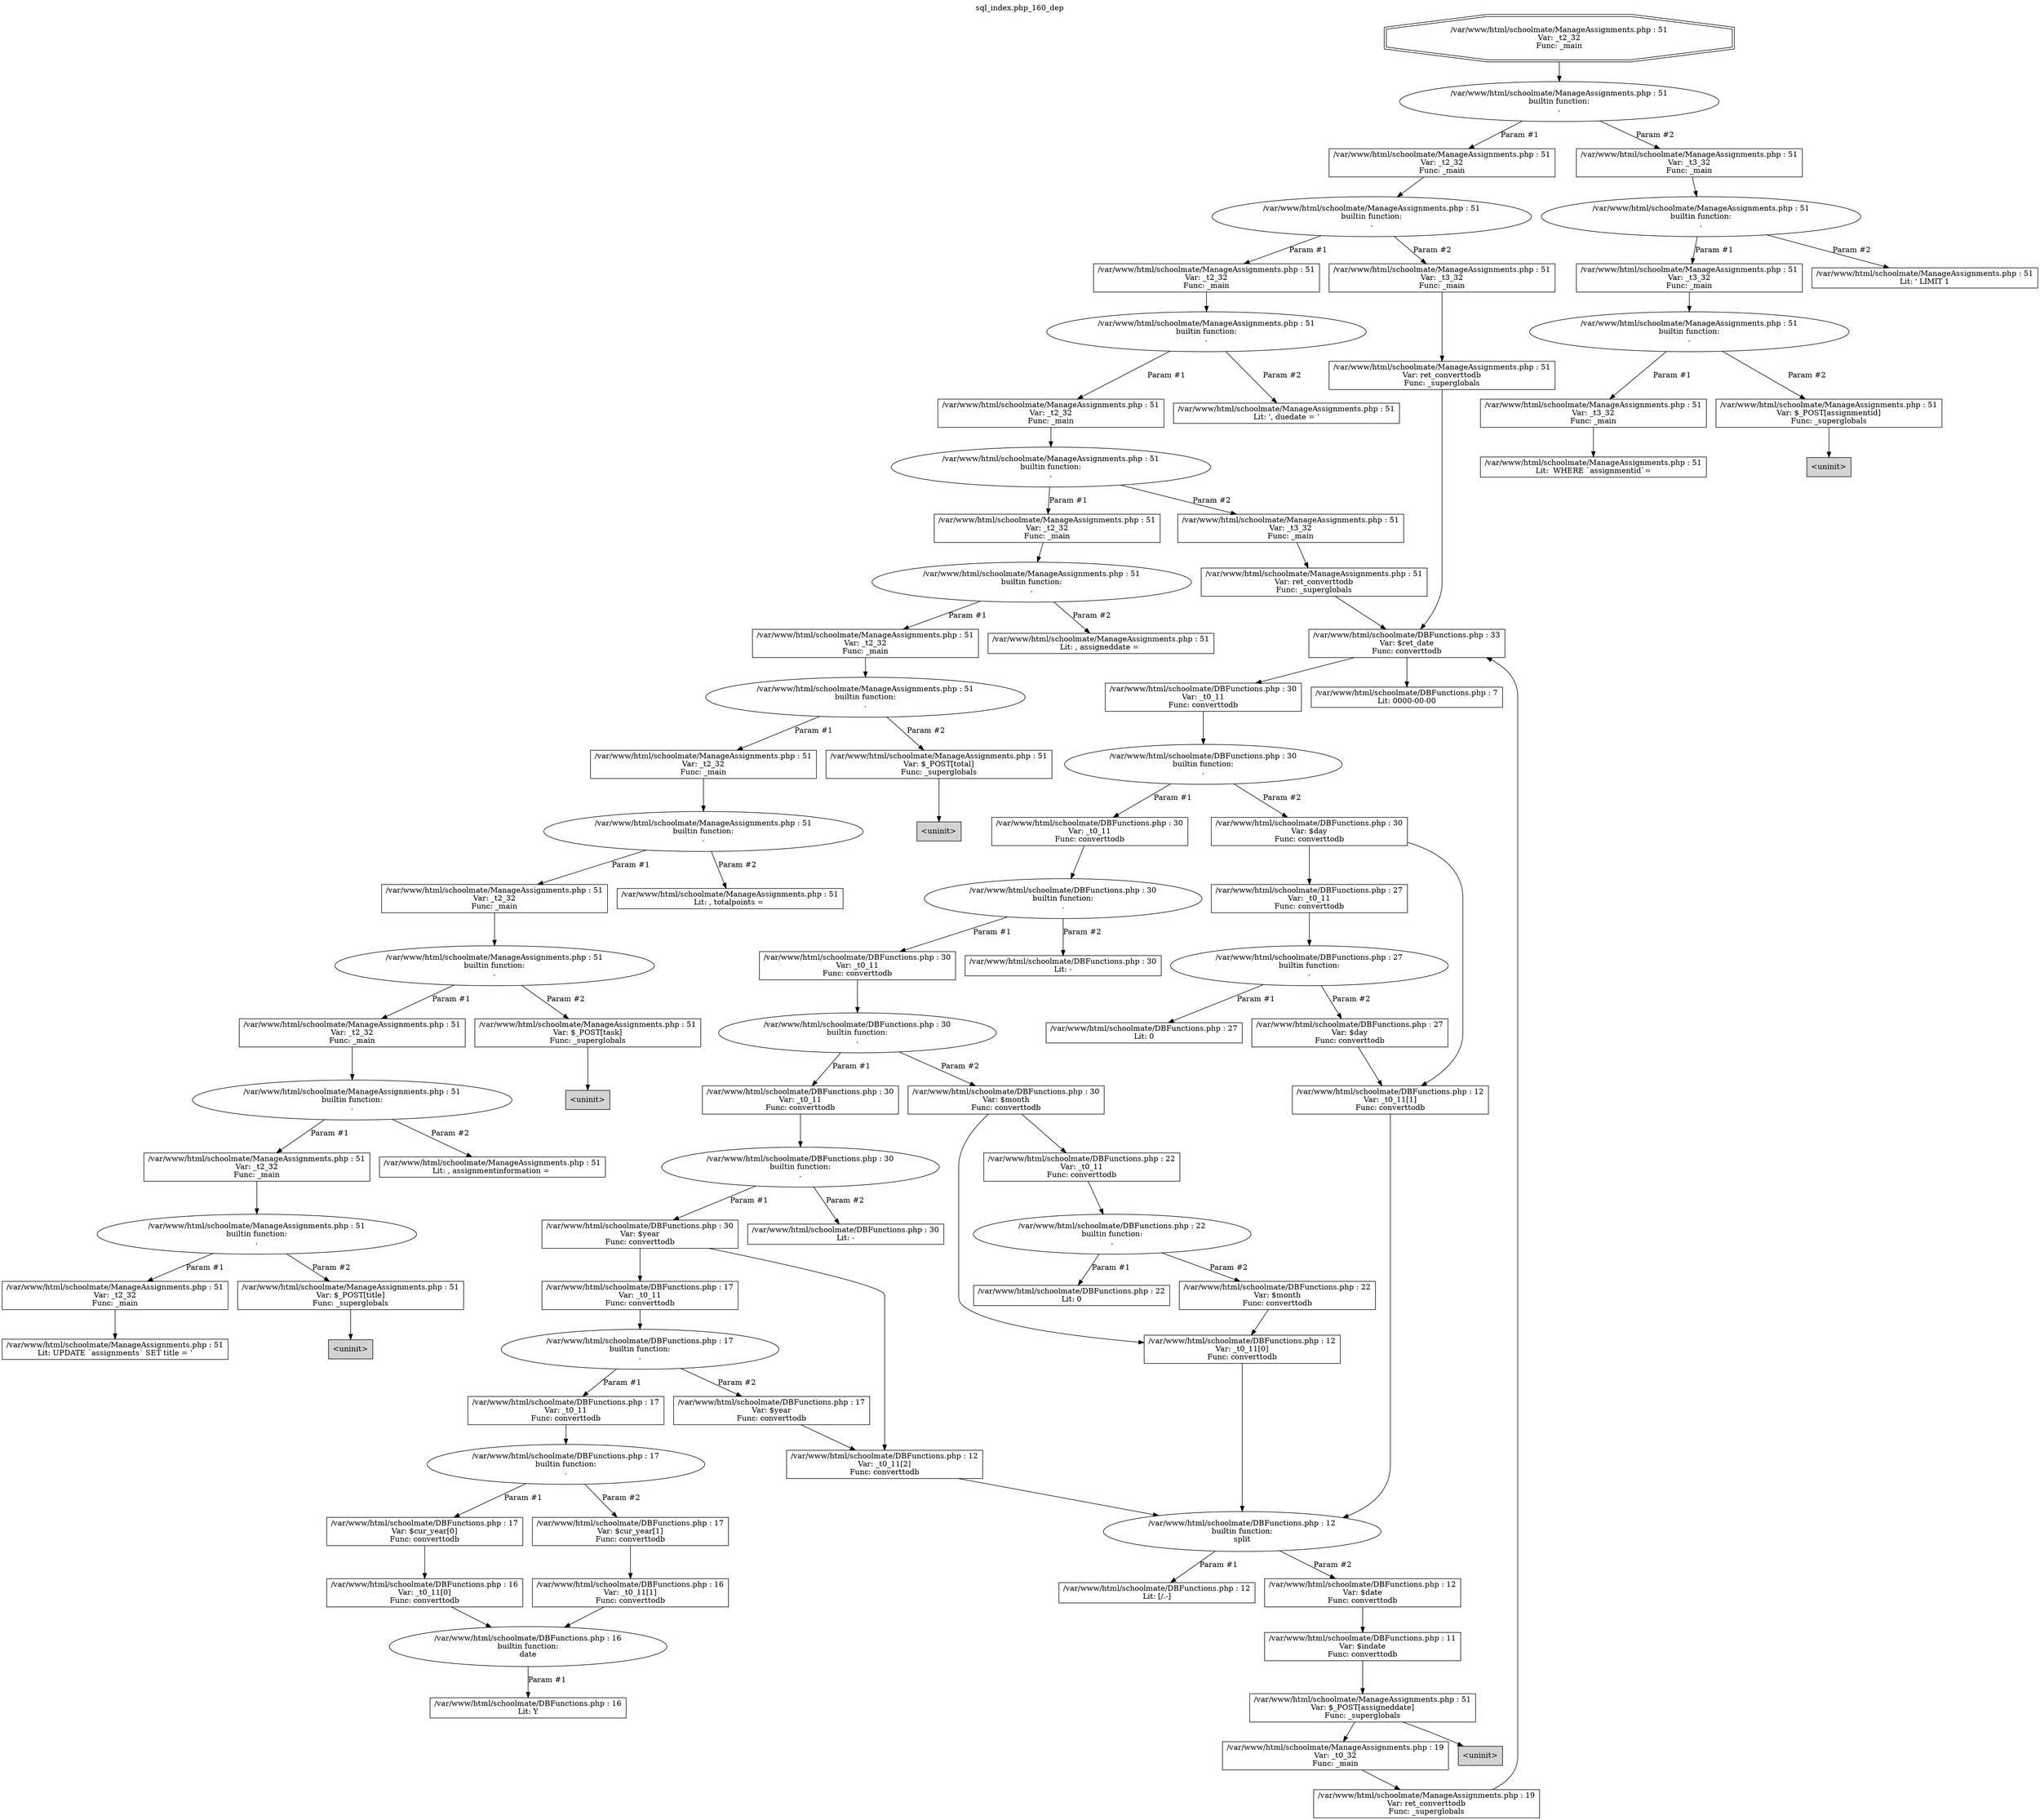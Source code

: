 digraph cfg {
  label="sql_index.php_160_dep";
  labelloc=t;
  n1 [shape=doubleoctagon, label="/var/www/html/schoolmate/ManageAssignments.php : 51\nVar: _t2_32\nFunc: _main\n"];
  n2 [shape=ellipse, label="/var/www/html/schoolmate/ManageAssignments.php : 51\nbuiltin function:\n.\n"];
  n3 [shape=box, label="/var/www/html/schoolmate/ManageAssignments.php : 51\nVar: _t2_32\nFunc: _main\n"];
  n4 [shape=ellipse, label="/var/www/html/schoolmate/ManageAssignments.php : 51\nbuiltin function:\n.\n"];
  n5 [shape=box, label="/var/www/html/schoolmate/ManageAssignments.php : 51\nVar: _t2_32\nFunc: _main\n"];
  n6 [shape=ellipse, label="/var/www/html/schoolmate/ManageAssignments.php : 51\nbuiltin function:\n.\n"];
  n7 [shape=box, label="/var/www/html/schoolmate/ManageAssignments.php : 51\nVar: _t2_32\nFunc: _main\n"];
  n8 [shape=ellipse, label="/var/www/html/schoolmate/ManageAssignments.php : 51\nbuiltin function:\n.\n"];
  n9 [shape=box, label="/var/www/html/schoolmate/ManageAssignments.php : 51\nVar: _t2_32\nFunc: _main\n"];
  n10 [shape=ellipse, label="/var/www/html/schoolmate/ManageAssignments.php : 51\nbuiltin function:\n.\n"];
  n11 [shape=box, label="/var/www/html/schoolmate/ManageAssignments.php : 51\nVar: _t2_32\nFunc: _main\n"];
  n12 [shape=ellipse, label="/var/www/html/schoolmate/ManageAssignments.php : 51\nbuiltin function:\n.\n"];
  n13 [shape=box, label="/var/www/html/schoolmate/ManageAssignments.php : 51\nVar: _t2_32\nFunc: _main\n"];
  n14 [shape=ellipse, label="/var/www/html/schoolmate/ManageAssignments.php : 51\nbuiltin function:\n.\n"];
  n15 [shape=box, label="/var/www/html/schoolmate/ManageAssignments.php : 51\nVar: _t2_32\nFunc: _main\n"];
  n16 [shape=ellipse, label="/var/www/html/schoolmate/ManageAssignments.php : 51\nbuiltin function:\n.\n"];
  n17 [shape=box, label="/var/www/html/schoolmate/ManageAssignments.php : 51\nVar: _t2_32\nFunc: _main\n"];
  n18 [shape=ellipse, label="/var/www/html/schoolmate/ManageAssignments.php : 51\nbuiltin function:\n.\n"];
  n19 [shape=box, label="/var/www/html/schoolmate/ManageAssignments.php : 51\nVar: _t2_32\nFunc: _main\n"];
  n20 [shape=ellipse, label="/var/www/html/schoolmate/ManageAssignments.php : 51\nbuiltin function:\n.\n"];
  n21 [shape=box, label="/var/www/html/schoolmate/ManageAssignments.php : 51\nVar: _t2_32\nFunc: _main\n"];
  n22 [shape=box, label="/var/www/html/schoolmate/ManageAssignments.php : 51\nLit: UPDATE `assignments` SET title = '\n"];
  n23 [shape=box, label="/var/www/html/schoolmate/ManageAssignments.php : 51\nVar: $_POST[title]\nFunc: _superglobals\n"];
  n24 [shape=box, label="<uninit>",style=filled];
  n25 [shape=box, label="/var/www/html/schoolmate/ManageAssignments.php : 51\nLit: , assignmentinformation = \n"];
  n26 [shape=box, label="/var/www/html/schoolmate/ManageAssignments.php : 51\nVar: $_POST[task]\nFunc: _superglobals\n"];
  n27 [shape=box, label="<uninit>",style=filled];
  n28 [shape=box, label="/var/www/html/schoolmate/ManageAssignments.php : 51\nLit: , totalpoints = \n"];
  n29 [shape=box, label="/var/www/html/schoolmate/ManageAssignments.php : 51\nVar: $_POST[total]\nFunc: _superglobals\n"];
  n30 [shape=box, label="<uninit>",style=filled];
  n31 [shape=box, label="/var/www/html/schoolmate/ManageAssignments.php : 51\nLit: , assigneddate = \n"];
  n32 [shape=box, label="/var/www/html/schoolmate/ManageAssignments.php : 51\nVar: _t3_32\nFunc: _main\n"];
  n33 [shape=box, label="/var/www/html/schoolmate/ManageAssignments.php : 51\nVar: ret_converttodb\nFunc: _superglobals\n"];
  n34 [shape=box, label="/var/www/html/schoolmate/DBFunctions.php : 33\nVar: $ret_date\nFunc: converttodb\n"];
  n35 [shape=box, label="/var/www/html/schoolmate/DBFunctions.php : 30\nVar: _t0_11\nFunc: converttodb\n"];
  n36 [shape=ellipse, label="/var/www/html/schoolmate/DBFunctions.php : 30\nbuiltin function:\n.\n"];
  n37 [shape=box, label="/var/www/html/schoolmate/DBFunctions.php : 30\nVar: _t0_11\nFunc: converttodb\n"];
  n38 [shape=ellipse, label="/var/www/html/schoolmate/DBFunctions.php : 30\nbuiltin function:\n.\n"];
  n39 [shape=box, label="/var/www/html/schoolmate/DBFunctions.php : 30\nVar: _t0_11\nFunc: converttodb\n"];
  n40 [shape=ellipse, label="/var/www/html/schoolmate/DBFunctions.php : 30\nbuiltin function:\n.\n"];
  n41 [shape=box, label="/var/www/html/schoolmate/DBFunctions.php : 30\nVar: _t0_11\nFunc: converttodb\n"];
  n42 [shape=ellipse, label="/var/www/html/schoolmate/DBFunctions.php : 30\nbuiltin function:\n.\n"];
  n43 [shape=box, label="/var/www/html/schoolmate/DBFunctions.php : 30\nVar: $year\nFunc: converttodb\n"];
  n44 [shape=box, label="/var/www/html/schoolmate/DBFunctions.php : 17\nVar: _t0_11\nFunc: converttodb\n"];
  n45 [shape=ellipse, label="/var/www/html/schoolmate/DBFunctions.php : 17\nbuiltin function:\n.\n"];
  n46 [shape=box, label="/var/www/html/schoolmate/DBFunctions.php : 17\nVar: _t0_11\nFunc: converttodb\n"];
  n47 [shape=ellipse, label="/var/www/html/schoolmate/DBFunctions.php : 17\nbuiltin function:\n.\n"];
  n48 [shape=box, label="/var/www/html/schoolmate/DBFunctions.php : 17\nVar: $cur_year[0]\nFunc: converttodb\n"];
  n49 [shape=box, label="/var/www/html/schoolmate/DBFunctions.php : 16\nVar: _t0_11[0]\nFunc: converttodb\n"];
  n50 [shape=ellipse, label="/var/www/html/schoolmate/DBFunctions.php : 16\nbuiltin function:\ndate\n"];
  n51 [shape=box, label="/var/www/html/schoolmate/DBFunctions.php : 16\nLit: Y\n"];
  n52 [shape=box, label="/var/www/html/schoolmate/DBFunctions.php : 17\nVar: $cur_year[1]\nFunc: converttodb\n"];
  n53 [shape=box, label="/var/www/html/schoolmate/DBFunctions.php : 16\nVar: _t0_11[1]\nFunc: converttodb\n"];
  n54 [shape=box, label="/var/www/html/schoolmate/DBFunctions.php : 17\nVar: $year\nFunc: converttodb\n"];
  n55 [shape=box, label="/var/www/html/schoolmate/DBFunctions.php : 12\nVar: _t0_11[2]\nFunc: converttodb\n"];
  n56 [shape=ellipse, label="/var/www/html/schoolmate/DBFunctions.php : 12\nbuiltin function:\nsplit\n"];
  n57 [shape=box, label="/var/www/html/schoolmate/DBFunctions.php : 12\nLit: [/.-]\n"];
  n58 [shape=box, label="/var/www/html/schoolmate/DBFunctions.php : 12\nVar: $date\nFunc: converttodb\n"];
  n59 [shape=box, label="/var/www/html/schoolmate/DBFunctions.php : 11\nVar: $indate\nFunc: converttodb\n"];
  n60 [shape=box, label="/var/www/html/schoolmate/ManageAssignments.php : 51\nVar: $_POST[assigneddate]\nFunc: _superglobals\n"];
  n61 [shape=box, label="/var/www/html/schoolmate/ManageAssignments.php : 19\nVar: _t0_32\nFunc: _main\n"];
  n62 [shape=box, label="/var/www/html/schoolmate/ManageAssignments.php : 19\nVar: ret_converttodb\nFunc: _superglobals\n"];
  n63 [shape=box, label="<uninit>",style=filled];
  n64 [shape=box, label="/var/www/html/schoolmate/DBFunctions.php : 30\nLit: -\n"];
  n65 [shape=box, label="/var/www/html/schoolmate/DBFunctions.php : 30\nVar: $month\nFunc: converttodb\n"];
  n66 [shape=box, label="/var/www/html/schoolmate/DBFunctions.php : 12\nVar: _t0_11[0]\nFunc: converttodb\n"];
  n67 [shape=box, label="/var/www/html/schoolmate/DBFunctions.php : 22\nVar: _t0_11\nFunc: converttodb\n"];
  n68 [shape=ellipse, label="/var/www/html/schoolmate/DBFunctions.php : 22\nbuiltin function:\n.\n"];
  n69 [shape=box, label="/var/www/html/schoolmate/DBFunctions.php : 22\nLit: 0\n"];
  n70 [shape=box, label="/var/www/html/schoolmate/DBFunctions.php : 22\nVar: $month\nFunc: converttodb\n"];
  n71 [shape=box, label="/var/www/html/schoolmate/DBFunctions.php : 30\nLit: -\n"];
  n72 [shape=box, label="/var/www/html/schoolmate/DBFunctions.php : 30\nVar: $day\nFunc: converttodb\n"];
  n73 [shape=box, label="/var/www/html/schoolmate/DBFunctions.php : 27\nVar: _t0_11\nFunc: converttodb\n"];
  n74 [shape=ellipse, label="/var/www/html/schoolmate/DBFunctions.php : 27\nbuiltin function:\n.\n"];
  n75 [shape=box, label="/var/www/html/schoolmate/DBFunctions.php : 27\nLit: 0\n"];
  n76 [shape=box, label="/var/www/html/schoolmate/DBFunctions.php : 27\nVar: $day\nFunc: converttodb\n"];
  n77 [shape=box, label="/var/www/html/schoolmate/DBFunctions.php : 12\nVar: _t0_11[1]\nFunc: converttodb\n"];
  n78 [shape=box, label="/var/www/html/schoolmate/DBFunctions.php : 7\nLit: 0000-00-00\n"];
  n79 [shape=box, label="/var/www/html/schoolmate/ManageAssignments.php : 51\nLit: ', duedate = '\n"];
  n80 [shape=box, label="/var/www/html/schoolmate/ManageAssignments.php : 51\nVar: _t3_32\nFunc: _main\n"];
  n81 [shape=box, label="/var/www/html/schoolmate/ManageAssignments.php : 51\nVar: ret_converttodb\nFunc: _superglobals\n"];
  n82 [shape=box, label="/var/www/html/schoolmate/ManageAssignments.php : 51\nVar: _t3_32\nFunc: _main\n"];
  n83 [shape=ellipse, label="/var/www/html/schoolmate/ManageAssignments.php : 51\nbuiltin function:\n.\n"];
  n84 [shape=box, label="/var/www/html/schoolmate/ManageAssignments.php : 51\nVar: _t3_32\nFunc: _main\n"];
  n85 [shape=ellipse, label="/var/www/html/schoolmate/ManageAssignments.php : 51\nbuiltin function:\n.\n"];
  n86 [shape=box, label="/var/www/html/schoolmate/ManageAssignments.php : 51\nVar: _t3_32\nFunc: _main\n"];
  n87 [shape=box, label="/var/www/html/schoolmate/ManageAssignments.php : 51\nLit:  WHERE `assignmentid`=\n"];
  n88 [shape=box, label="/var/www/html/schoolmate/ManageAssignments.php : 51\nVar: $_POST[assignmentid]\nFunc: _superglobals\n"];
  n89 [shape=box, label="<uninit>",style=filled];
  n90 [shape=box, label="/var/www/html/schoolmate/ManageAssignments.php : 51\nLit: ' LIMIT 1\n"];
  n1 -> n2;
  n3 -> n4;
  n5 -> n6;
  n7 -> n8;
  n9 -> n10;
  n11 -> n12;
  n13 -> n14;
  n15 -> n16;
  n17 -> n18;
  n19 -> n20;
  n21 -> n22;
  n20 -> n21[label="Param #1"];
  n20 -> n23[label="Param #2"];
  n23 -> n24;
  n18 -> n19[label="Param #1"];
  n18 -> n25[label="Param #2"];
  n16 -> n17[label="Param #1"];
  n16 -> n26[label="Param #2"];
  n26 -> n27;
  n14 -> n15[label="Param #1"];
  n14 -> n28[label="Param #2"];
  n12 -> n13[label="Param #1"];
  n12 -> n29[label="Param #2"];
  n29 -> n30;
  n10 -> n11[label="Param #1"];
  n10 -> n31[label="Param #2"];
  n8 -> n9[label="Param #1"];
  n8 -> n32[label="Param #2"];
  n35 -> n36;
  n37 -> n38;
  n39 -> n40;
  n41 -> n42;
  n44 -> n45;
  n46 -> n47;
  n49 -> n50;
  n50 -> n51[label="Param #1"];
  n48 -> n49;
  n47 -> n48[label="Param #1"];
  n47 -> n52[label="Param #2"];
  n53 -> n50;
  n52 -> n53;
  n45 -> n46[label="Param #1"];
  n45 -> n54[label="Param #2"];
  n55 -> n56;
  n56 -> n57[label="Param #1"];
  n56 -> n58[label="Param #2"];
  n62 -> n34;
  n61 -> n62;
  n60 -> n61;
  n60 -> n63;
  n59 -> n60;
  n58 -> n59;
  n54 -> n55;
  n43 -> n44;
  n43 -> n55;
  n42 -> n43[label="Param #1"];
  n42 -> n64[label="Param #2"];
  n40 -> n41[label="Param #1"];
  n40 -> n65[label="Param #2"];
  n66 -> n56;
  n65 -> n66;
  n65 -> n67;
  n67 -> n68;
  n68 -> n69[label="Param #1"];
  n68 -> n70[label="Param #2"];
  n70 -> n66;
  n38 -> n39[label="Param #1"];
  n38 -> n71[label="Param #2"];
  n36 -> n37[label="Param #1"];
  n36 -> n72[label="Param #2"];
  n73 -> n74;
  n74 -> n75[label="Param #1"];
  n74 -> n76[label="Param #2"];
  n77 -> n56;
  n76 -> n77;
  n72 -> n73;
  n72 -> n77;
  n34 -> n35;
  n34 -> n78;
  n33 -> n34;
  n32 -> n33;
  n6 -> n7[label="Param #1"];
  n6 -> n79[label="Param #2"];
  n4 -> n5[label="Param #1"];
  n4 -> n80[label="Param #2"];
  n81 -> n34;
  n80 -> n81;
  n2 -> n3[label="Param #1"];
  n2 -> n82[label="Param #2"];
  n82 -> n83;
  n84 -> n85;
  n86 -> n87;
  n85 -> n86[label="Param #1"];
  n85 -> n88[label="Param #2"];
  n88 -> n89;
  n83 -> n84[label="Param #1"];
  n83 -> n90[label="Param #2"];
}
